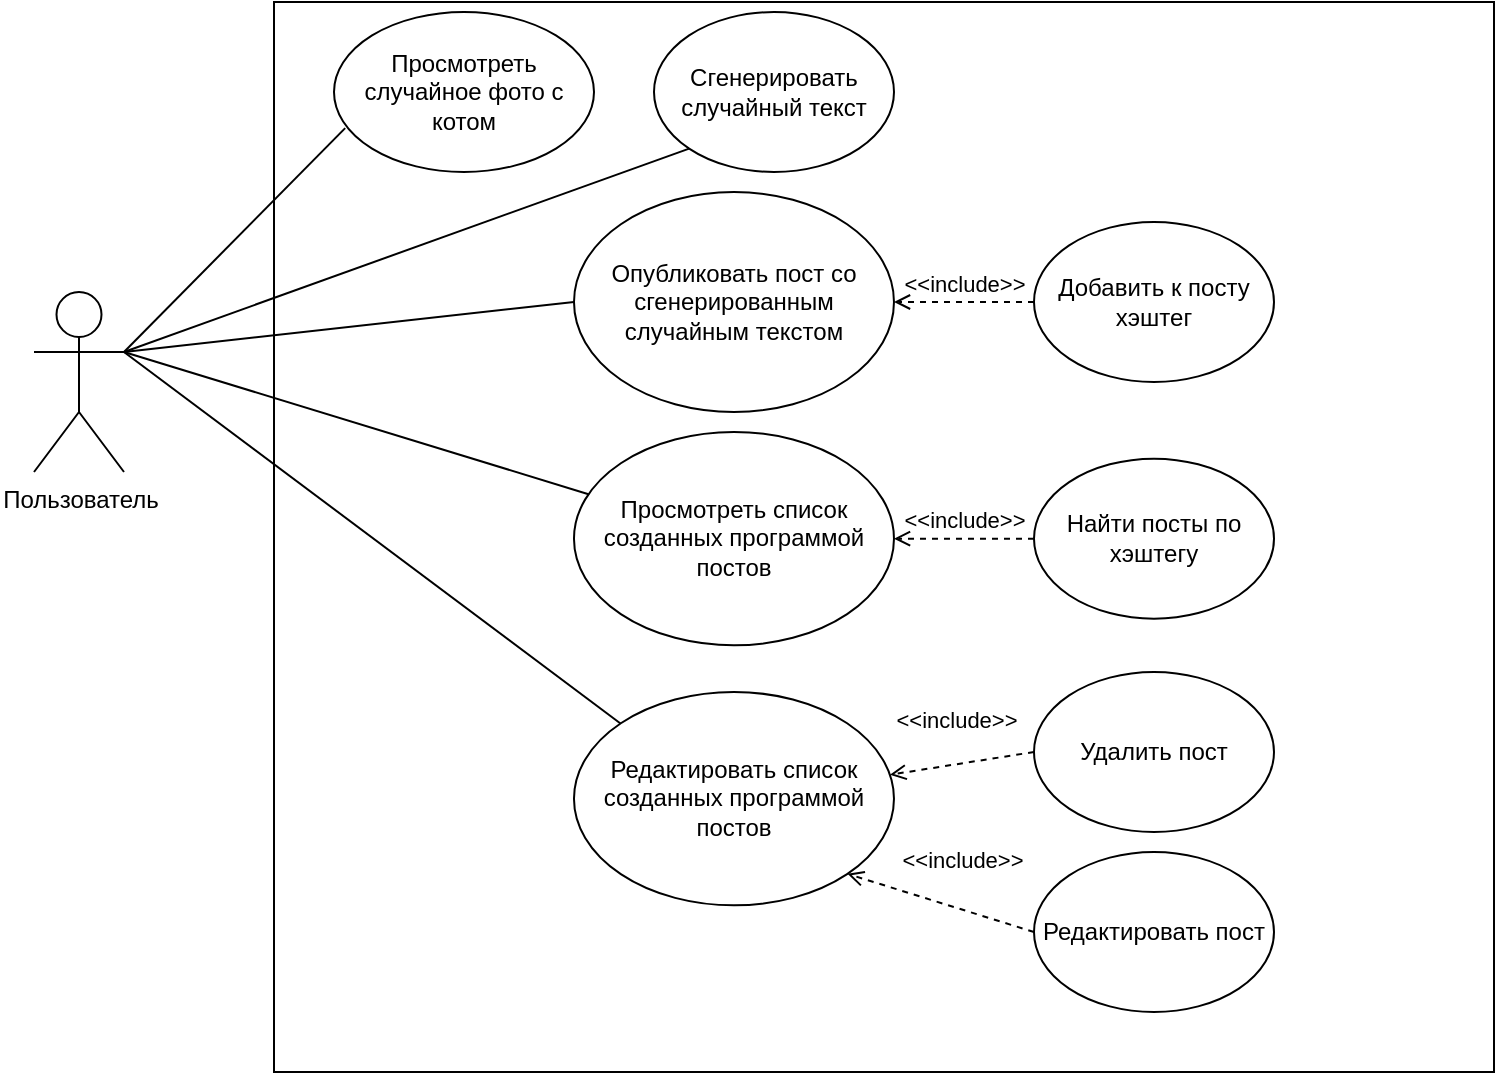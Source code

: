 <mxfile version="13.7.5" type="github">
  <diagram id="Kb7JWgAajQ4Wwjjnbo75" name="Page-1">
    <mxGraphModel dx="1038" dy="499" grid="1" gridSize="10" guides="1" tooltips="1" connect="1" arrows="1" fold="1" page="1" pageScale="1" pageWidth="827" pageHeight="1169" math="0" shadow="0">
      <root>
        <mxCell id="0" />
        <mxCell id="1" parent="0" />
        <mxCell id="i-wQdqTJ9NW0_4OIA6yA-1" value="Пользователь&lt;br&gt;" style="shape=umlActor;verticalLabelPosition=bottom;verticalAlign=top;html=1;outlineConnect=0;" parent="1" vertex="1">
          <mxGeometry x="80" y="230" width="45" height="90" as="geometry" />
        </mxCell>
        <mxCell id="i-wQdqTJ9NW0_4OIA6yA-3" value="" style="rounded=0;whiteSpace=wrap;html=1;" parent="1" vertex="1">
          <mxGeometry x="200" y="85" width="610" height="535" as="geometry" />
        </mxCell>
        <mxCell id="i-wQdqTJ9NW0_4OIA6yA-4" value="Просмотреть случайное фото с котом" style="ellipse;whiteSpace=wrap;html=1;" parent="1" vertex="1">
          <mxGeometry x="230" y="90" width="130" height="80" as="geometry" />
        </mxCell>
        <mxCell id="i-wQdqTJ9NW0_4OIA6yA-5" value="" style="endArrow=none;html=1;exitX=1;exitY=0.333;exitDx=0;exitDy=0;exitPerimeter=0;entryX=0.043;entryY=0.726;entryDx=0;entryDy=0;entryPerimeter=0;" parent="1" source="i-wQdqTJ9NW0_4OIA6yA-1" target="i-wQdqTJ9NW0_4OIA6yA-4" edge="1">
          <mxGeometry width="50" height="50" relative="1" as="geometry">
            <mxPoint x="390" y="290" as="sourcePoint" />
            <mxPoint x="440" y="240" as="targetPoint" />
          </mxGeometry>
        </mxCell>
        <mxCell id="i-wQdqTJ9NW0_4OIA6yA-6" value="Опубликовать пост со сгенерированным случайным текстом" style="ellipse;whiteSpace=wrap;html=1;" parent="1" vertex="1">
          <mxGeometry x="350" y="180" width="159.99" height="110" as="geometry" />
        </mxCell>
        <mxCell id="i-wQdqTJ9NW0_4OIA6yA-7" value="" style="endArrow=none;html=1;exitX=1;exitY=0.333;exitDx=0;exitDy=0;exitPerimeter=0;entryX=0;entryY=0.5;entryDx=0;entryDy=0;" parent="1" source="i-wQdqTJ9NW0_4OIA6yA-1" target="i-wQdqTJ9NW0_4OIA6yA-6" edge="1">
          <mxGeometry width="50" height="50" relative="1" as="geometry">
            <mxPoint x="380" y="270" as="sourcePoint" />
            <mxPoint x="430" y="220" as="targetPoint" />
          </mxGeometry>
        </mxCell>
        <mxCell id="i-wQdqTJ9NW0_4OIA6yA-8" value="Просмотреть список созданных программой постов" style="ellipse;whiteSpace=wrap;html=1;" parent="1" vertex="1">
          <mxGeometry x="349.99" y="299.99" width="160" height="106.67" as="geometry" />
        </mxCell>
        <mxCell id="i-wQdqTJ9NW0_4OIA6yA-9" value="Добавить к посту хэштег" style="ellipse;whiteSpace=wrap;html=1;" parent="1" vertex="1">
          <mxGeometry x="580" y="195" width="120" height="80" as="geometry" />
        </mxCell>
        <mxCell id="i-wQdqTJ9NW0_4OIA6yA-13" value="&amp;lt;&amp;lt;include&amp;gt;&amp;gt;" style="edgeStyle=none;html=1;endArrow=open;verticalAlign=bottom;dashed=1;labelBackgroundColor=none;exitX=0;exitY=0.5;exitDx=0;exitDy=0;" parent="1" source="i-wQdqTJ9NW0_4OIA6yA-9" target="i-wQdqTJ9NW0_4OIA6yA-6" edge="1">
          <mxGeometry width="160" relative="1" as="geometry">
            <mxPoint x="330" y="230" as="sourcePoint" />
            <mxPoint x="490" y="230" as="targetPoint" />
          </mxGeometry>
        </mxCell>
        <mxCell id="i-wQdqTJ9NW0_4OIA6yA-14" value="Найти посты по хэштегу" style="ellipse;whiteSpace=wrap;html=1;" parent="1" vertex="1">
          <mxGeometry x="580" y="313.33" width="120" height="80" as="geometry" />
        </mxCell>
        <mxCell id="i-wQdqTJ9NW0_4OIA6yA-15" value="&amp;lt;&amp;lt;include&amp;gt;&amp;gt;" style="edgeStyle=none;html=1;endArrow=open;verticalAlign=bottom;dashed=1;labelBackgroundColor=none;exitX=0;exitY=0.5;exitDx=0;exitDy=0;entryX=1;entryY=0.5;entryDx=0;entryDy=0;" parent="1" source="i-wQdqTJ9NW0_4OIA6yA-14" target="i-wQdqTJ9NW0_4OIA6yA-8" edge="1">
          <mxGeometry width="160" relative="1" as="geometry">
            <mxPoint x="330" y="230" as="sourcePoint" />
            <mxPoint x="490" y="230" as="targetPoint" />
          </mxGeometry>
        </mxCell>
        <mxCell id="i-wQdqTJ9NW0_4OIA6yA-16" value="" style="endArrow=none;html=1;entryX=1;entryY=0.333;entryDx=0;entryDy=0;entryPerimeter=0;" parent="1" source="i-wQdqTJ9NW0_4OIA6yA-8" target="i-wQdqTJ9NW0_4OIA6yA-1" edge="1">
          <mxGeometry width="50" height="50" relative="1" as="geometry">
            <mxPoint x="380" y="250" as="sourcePoint" />
            <mxPoint x="430" y="200" as="targetPoint" />
          </mxGeometry>
        </mxCell>
        <mxCell id="i-wQdqTJ9NW0_4OIA6yA-18" value="Редактировать список созданных программой постов" style="ellipse;whiteSpace=wrap;html=1;" parent="1" vertex="1">
          <mxGeometry x="349.99" y="430" width="160" height="106.67" as="geometry" />
        </mxCell>
        <mxCell id="i-wQdqTJ9NW0_4OIA6yA-19" value="" style="endArrow=none;html=1;entryX=1;entryY=0.333;entryDx=0;entryDy=0;entryPerimeter=0;exitX=0;exitY=0;exitDx=0;exitDy=0;" parent="1" source="i-wQdqTJ9NW0_4OIA6yA-18" target="i-wQdqTJ9NW0_4OIA6yA-1" edge="1">
          <mxGeometry width="50" height="50" relative="1" as="geometry">
            <mxPoint x="100" y="530" as="sourcePoint" />
            <mxPoint x="150" y="480" as="targetPoint" />
          </mxGeometry>
        </mxCell>
        <mxCell id="i-wQdqTJ9NW0_4OIA6yA-20" value="Удалить пост" style="ellipse;whiteSpace=wrap;html=1;" parent="1" vertex="1">
          <mxGeometry x="580" y="420" width="120" height="80" as="geometry" />
        </mxCell>
        <mxCell id="i-wQdqTJ9NW0_4OIA6yA-21" value="Редактировать пост" style="ellipse;whiteSpace=wrap;html=1;" parent="1" vertex="1">
          <mxGeometry x="580" y="510" width="120" height="80" as="geometry" />
        </mxCell>
        <mxCell id="i-wQdqTJ9NW0_4OIA6yA-22" value="&amp;lt;&amp;lt;include&amp;gt;&amp;gt;" style="edgeStyle=none;html=1;endArrow=open;verticalAlign=bottom;dashed=1;labelBackgroundColor=none;exitX=0;exitY=0.5;exitDx=0;exitDy=0;entryX=1;entryY=1;entryDx=0;entryDy=0;" parent="1" source="i-wQdqTJ9NW0_4OIA6yA-21" target="i-wQdqTJ9NW0_4OIA6yA-18" edge="1">
          <mxGeometry x="-0.131" y="-15" width="160" relative="1" as="geometry">
            <mxPoint x="240" y="580" as="sourcePoint" />
            <mxPoint x="400" y="580" as="targetPoint" />
            <mxPoint as="offset" />
          </mxGeometry>
        </mxCell>
        <mxCell id="i-wQdqTJ9NW0_4OIA6yA-23" value="&amp;lt;&amp;lt;include&amp;gt;&amp;gt;" style="edgeStyle=none;html=1;endArrow=open;verticalAlign=bottom;dashed=1;labelBackgroundColor=none;exitX=0;exitY=0.5;exitDx=0;exitDy=0;" parent="1" source="i-wQdqTJ9NW0_4OIA6yA-20" target="i-wQdqTJ9NW0_4OIA6yA-18" edge="1">
          <mxGeometry x="0.028" y="-13" width="160" relative="1" as="geometry">
            <mxPoint y="500" as="sourcePoint" />
            <mxPoint x="160" y="500" as="targetPoint" />
            <mxPoint as="offset" />
          </mxGeometry>
        </mxCell>
        <mxCell id="B3hi7C1LZ10MMCnv2Qp2-2" value="Сгенерировать случайный текст" style="ellipse;whiteSpace=wrap;html=1;" vertex="1" parent="1">
          <mxGeometry x="390" y="90" width="120" height="80" as="geometry" />
        </mxCell>
        <mxCell id="B3hi7C1LZ10MMCnv2Qp2-3" value="" style="endArrow=none;html=1;entryX=0;entryY=1;entryDx=0;entryDy=0;exitX=1;exitY=0.333;exitDx=0;exitDy=0;exitPerimeter=0;" edge="1" parent="1" source="i-wQdqTJ9NW0_4OIA6yA-1" target="B3hi7C1LZ10MMCnv2Qp2-2">
          <mxGeometry width="50" height="50" relative="1" as="geometry">
            <mxPoint x="390" y="290" as="sourcePoint" />
            <mxPoint x="440" y="240" as="targetPoint" />
          </mxGeometry>
        </mxCell>
      </root>
    </mxGraphModel>
  </diagram>
</mxfile>
